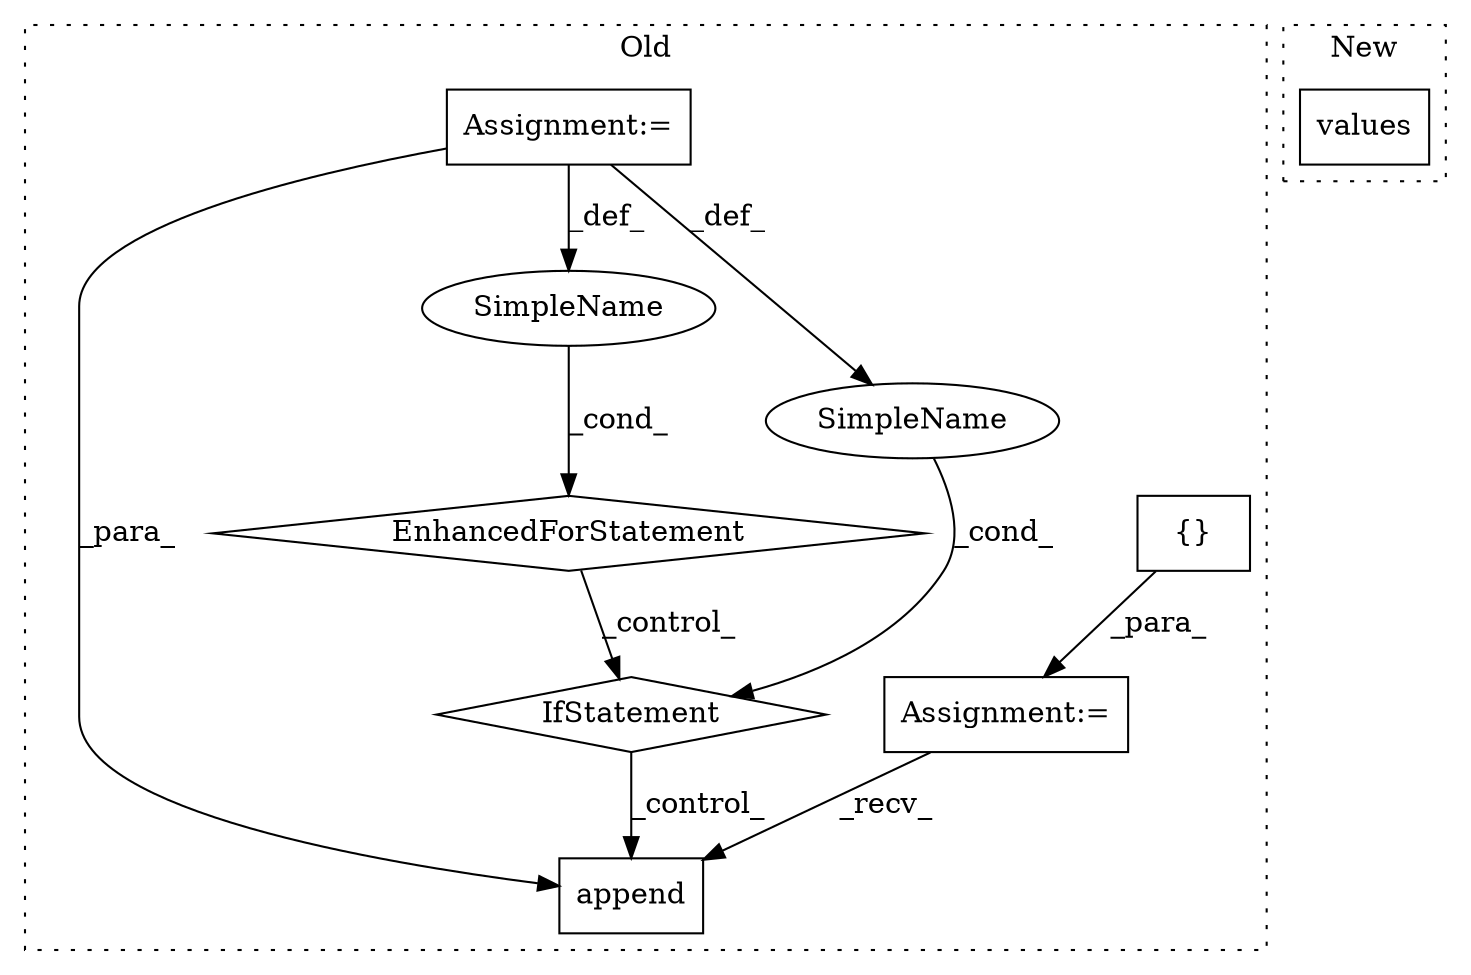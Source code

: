 digraph G {
subgraph cluster0 {
1 [label="append" a="32" s="22174,22189" l="7,1" shape="box"];
3 [label="{}" a="4" s="21991" l="2" shape="box"];
4 [label="Assignment:=" a="7" s="21981" l="1" shape="box"];
5 [label="EnhancedForStatement" a="70" s="22003,22105" l="61,2" shape="diamond"];
6 [label="Assignment:=" a="7" s="22003,22105" l="61,2" shape="box"];
7 [label="SimpleName" a="42" s="22068" l="1" shape="ellipse"];
8 [label="IfStatement" a="25" s="22119,22150" l="14,2" shape="diamond"];
9 [label="SimpleName" a="42" s="" l="" shape="ellipse"];
label = "Old";
style="dotted";
}
subgraph cluster1 {
2 [label="values" a="32" s="21895" l="8" shape="box"];
label = "New";
style="dotted";
}
3 -> 4 [label="_para_"];
4 -> 1 [label="_recv_"];
5 -> 8 [label="_control_"];
6 -> 9 [label="_def_"];
6 -> 7 [label="_def_"];
6 -> 1 [label="_para_"];
7 -> 5 [label="_cond_"];
8 -> 1 [label="_control_"];
9 -> 8 [label="_cond_"];
}